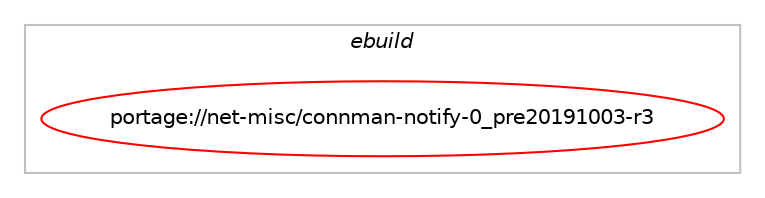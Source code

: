 digraph prolog {

# *************
# Graph options
# *************

newrank=true;
concentrate=true;
compound=true;
graph [rankdir=LR,fontname=Helvetica,fontsize=10,ranksep=1.5];#, ranksep=2.5, nodesep=0.2];
edge  [arrowhead=vee];
node  [fontname=Helvetica,fontsize=10];

# **********
# The ebuild
# **********

subgraph cluster_leftcol {
color=gray;
label=<<i>ebuild</i>>;
id [label="portage://net-misc/connman-notify-0_pre20191003-r3", color=red, width=4, href="../net-misc/connman-notify-0_pre20191003-r3.svg"];
}

# ****************
# The dependencies
# ****************

subgraph cluster_midcol {
color=gray;
label=<<i>dependencies</i>>;
subgraph cluster_compile {
fillcolor="#eeeeee";
style=filled;
label=<<i>compile</i>>;
}
subgraph cluster_compileandrun {
fillcolor="#eeeeee";
style=filled;
label=<<i>compile and run</i>>;
}
subgraph cluster_run {
fillcolor="#eeeeee";
style=filled;
label=<<i>run</i>>;
# *** BEGIN UNKNOWN DEPENDENCY TYPE (TODO) ***
# id -> equal(use_conditional_group(positive,python_single_target_python3_10,portage://net-misc/connman-notify-0_pre20191003-r3,[package_dependency(portage://net-misc/connman-notify-0_pre20191003-r3,run,no,dev-lang,python,none,[,,],[slot(3.10)],[])]))
# *** END UNKNOWN DEPENDENCY TYPE (TODO) ***

# *** BEGIN UNKNOWN DEPENDENCY TYPE (TODO) ***
# id -> equal(use_conditional_group(positive,python_single_target_python3_10,portage://net-misc/connman-notify-0_pre20191003-r3,[package_dependency(portage://net-misc/connman-notify-0_pre20191003-r3,run,no,dev-python,dbus-python,none,[,,],[],[use(enable(python_targets_python3_10),negative)]),package_dependency(portage://net-misc/connman-notify-0_pre20191003-r3,run,no,dev-python,pygobject,none,[,,],[slot(3)],[use(enable(python_targets_python3_10),negative)])]))
# *** END UNKNOWN DEPENDENCY TYPE (TODO) ***

# *** BEGIN UNKNOWN DEPENDENCY TYPE (TODO) ***
# id -> equal(use_conditional_group(positive,python_single_target_python3_11,portage://net-misc/connman-notify-0_pre20191003-r3,[package_dependency(portage://net-misc/connman-notify-0_pre20191003-r3,run,no,dev-lang,python,none,[,,],[slot(3.11)],[])]))
# *** END UNKNOWN DEPENDENCY TYPE (TODO) ***

# *** BEGIN UNKNOWN DEPENDENCY TYPE (TODO) ***
# id -> equal(use_conditional_group(positive,python_single_target_python3_11,portage://net-misc/connman-notify-0_pre20191003-r3,[package_dependency(portage://net-misc/connman-notify-0_pre20191003-r3,run,no,dev-python,dbus-python,none,[,,],[],[use(enable(python_targets_python3_11),negative)]),package_dependency(portage://net-misc/connman-notify-0_pre20191003-r3,run,no,dev-python,pygobject,none,[,,],[slot(3)],[use(enable(python_targets_python3_11),negative)])]))
# *** END UNKNOWN DEPENDENCY TYPE (TODO) ***

# *** BEGIN UNKNOWN DEPENDENCY TYPE (TODO) ***
# id -> equal(use_conditional_group(positive,python_single_target_python3_12,portage://net-misc/connman-notify-0_pre20191003-r3,[package_dependency(portage://net-misc/connman-notify-0_pre20191003-r3,run,no,dev-lang,python,none,[,,],[slot(3.12)],[])]))
# *** END UNKNOWN DEPENDENCY TYPE (TODO) ***

# *** BEGIN UNKNOWN DEPENDENCY TYPE (TODO) ***
# id -> equal(use_conditional_group(positive,python_single_target_python3_12,portage://net-misc/connman-notify-0_pre20191003-r3,[package_dependency(portage://net-misc/connman-notify-0_pre20191003-r3,run,no,dev-python,dbus-python,none,[,,],[],[use(enable(python_targets_python3_12),negative)]),package_dependency(portage://net-misc/connman-notify-0_pre20191003-r3,run,no,dev-python,pygobject,none,[,,],[slot(3)],[use(enable(python_targets_python3_12),negative)])]))
# *** END UNKNOWN DEPENDENCY TYPE (TODO) ***

# *** BEGIN UNKNOWN DEPENDENCY TYPE (TODO) ***
# id -> equal(package_dependency(portage://net-misc/connman-notify-0_pre20191003-r3,run,no,net-misc,connman,none,[,,],[],[]))
# *** END UNKNOWN DEPENDENCY TYPE (TODO) ***

# *** BEGIN UNKNOWN DEPENDENCY TYPE (TODO) ***
# id -> equal(package_dependency(portage://net-misc/connman-notify-0_pre20191003-r3,run,no,virtual,notification-daemon,none,[,,],[],[]))
# *** END UNKNOWN DEPENDENCY TYPE (TODO) ***

}
}

# **************
# The candidates
# **************

subgraph cluster_choices {
rank=same;
color=gray;
label=<<i>candidates</i>>;

}

}
